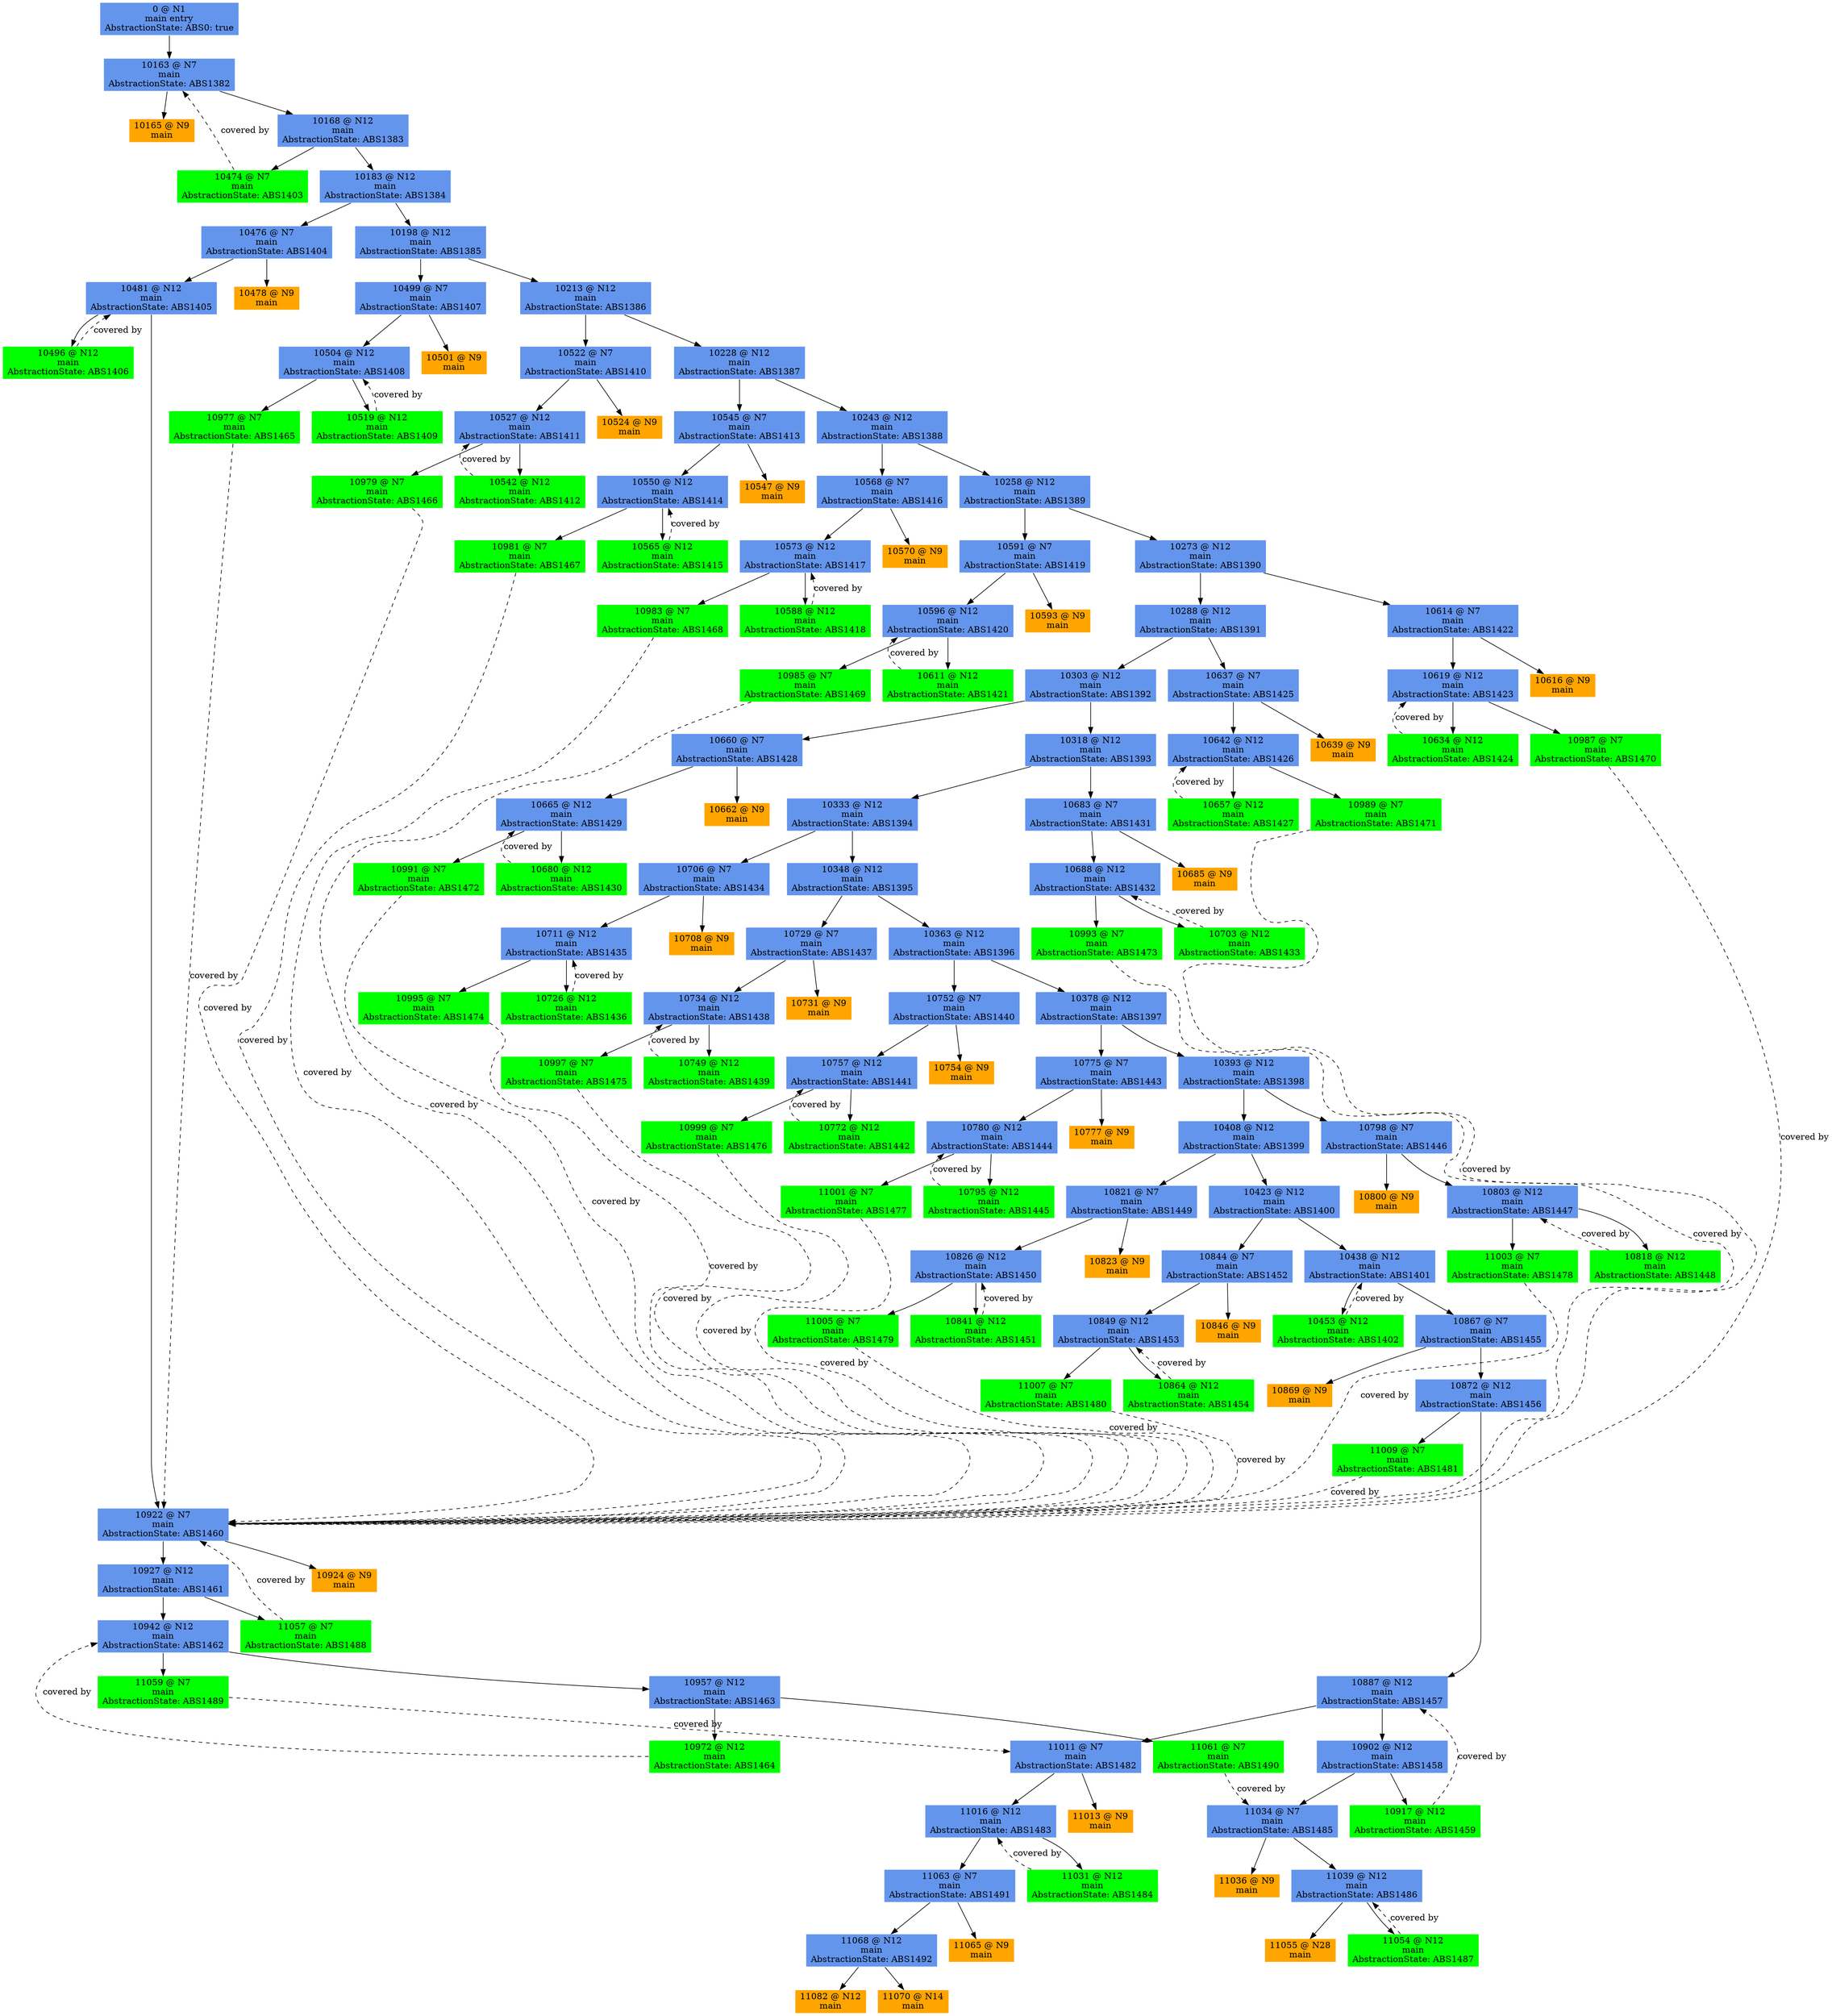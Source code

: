 digraph ARG {
node [style="filled" shape="box" color="white"]
0 [fillcolor="cornflowerblue" label="0 @ N1\nmain entry\nAbstractionState: ABS0: true\n" id="0"]
10163 [fillcolor="cornflowerblue" label="10163 @ N7\nmain\nAbstractionState: ABS1382\n" id="10163"]
10165 [fillcolor="orange" label="10165 @ N9\nmain\n" id="10165"]
10168 [fillcolor="cornflowerblue" label="10168 @ N12\nmain\nAbstractionState: ABS1383\n" id="10168"]
10474 [fillcolor="green" label="10474 @ N7\nmain\nAbstractionState: ABS1403\n" id="10474"]
10183 [fillcolor="cornflowerblue" label="10183 @ N12\nmain\nAbstractionState: ABS1384\n" id="10183"]
10476 [fillcolor="cornflowerblue" label="10476 @ N7\nmain\nAbstractionState: ABS1404\n" id="10476"]
10481 [fillcolor="cornflowerblue" label="10481 @ N12\nmain\nAbstractionState: ABS1405\n" id="10481"]
10496 [fillcolor="green" label="10496 @ N12\nmain\nAbstractionState: ABS1406\n" id="10496"]
10922 [fillcolor="cornflowerblue" label="10922 @ N7\nmain\nAbstractionState: ABS1460\n" id="10922"]
10924 [fillcolor="orange" label="10924 @ N9\nmain\n" id="10924"]
10927 [fillcolor="cornflowerblue" label="10927 @ N12\nmain\nAbstractionState: ABS1461\n" id="10927"]
11057 [fillcolor="green" label="11057 @ N7\nmain\nAbstractionState: ABS1488\n" id="11057"]
10942 [fillcolor="cornflowerblue" label="10942 @ N12\nmain\nAbstractionState: ABS1462\n" id="10942"]
10957 [fillcolor="cornflowerblue" label="10957 @ N12\nmain\nAbstractionState: ABS1463\n" id="10957"]
11061 [fillcolor="green" label="11061 @ N7\nmain\nAbstractionState: ABS1490\n" id="11061"]
10972 [fillcolor="green" label="10972 @ N12\nmain\nAbstractionState: ABS1464\n" id="10972"]
11059 [fillcolor="green" label="11059 @ N7\nmain\nAbstractionState: ABS1489\n" id="11059"]
10478 [fillcolor="orange" label="10478 @ N9\nmain\n" id="10478"]
10198 [fillcolor="cornflowerblue" label="10198 @ N12\nmain\nAbstractionState: ABS1385\n" id="10198"]
10499 [fillcolor="cornflowerblue" label="10499 @ N7\nmain\nAbstractionState: ABS1407\n" id="10499"]
10501 [fillcolor="orange" label="10501 @ N9\nmain\n" id="10501"]
10504 [fillcolor="cornflowerblue" label="10504 @ N12\nmain\nAbstractionState: ABS1408\n" id="10504"]
10977 [fillcolor="green" label="10977 @ N7\nmain\nAbstractionState: ABS1465\n" id="10977"]
10519 [fillcolor="green" label="10519 @ N12\nmain\nAbstractionState: ABS1409\n" id="10519"]
10213 [fillcolor="cornflowerblue" label="10213 @ N12\nmain\nAbstractionState: ABS1386\n" id="10213"]
10228 [fillcolor="cornflowerblue" label="10228 @ N12\nmain\nAbstractionState: ABS1387\n" id="10228"]
10545 [fillcolor="cornflowerblue" label="10545 @ N7\nmain\nAbstractionState: ABS1413\n" id="10545"]
10547 [fillcolor="orange" label="10547 @ N9\nmain\n" id="10547"]
10550 [fillcolor="cornflowerblue" label="10550 @ N12\nmain\nAbstractionState: ABS1414\n" id="10550"]
10565 [fillcolor="green" label="10565 @ N12\nmain\nAbstractionState: ABS1415\n" id="10565"]
10981 [fillcolor="green" label="10981 @ N7\nmain\nAbstractionState: ABS1467\n" id="10981"]
10243 [fillcolor="cornflowerblue" label="10243 @ N12\nmain\nAbstractionState: ABS1388\n" id="10243"]
10258 [fillcolor="cornflowerblue" label="10258 @ N12\nmain\nAbstractionState: ABS1389\n" id="10258"]
10591 [fillcolor="cornflowerblue" label="10591 @ N7\nmain\nAbstractionState: ABS1419\n" id="10591"]
10593 [fillcolor="orange" label="10593 @ N9\nmain\n" id="10593"]
10596 [fillcolor="cornflowerblue" label="10596 @ N12\nmain\nAbstractionState: ABS1420\n" id="10596"]
10985 [fillcolor="green" label="10985 @ N7\nmain\nAbstractionState: ABS1469\n" id="10985"]
10611 [fillcolor="green" label="10611 @ N12\nmain\nAbstractionState: ABS1421\n" id="10611"]
10273 [fillcolor="cornflowerblue" label="10273 @ N12\nmain\nAbstractionState: ABS1390\n" id="10273"]
10614 [fillcolor="cornflowerblue" label="10614 @ N7\nmain\nAbstractionState: ABS1422\n" id="10614"]
10619 [fillcolor="cornflowerblue" label="10619 @ N12\nmain\nAbstractionState: ABS1423\n" id="10619"]
10987 [fillcolor="green" label="10987 @ N7\nmain\nAbstractionState: ABS1470\n" id="10987"]
10634 [fillcolor="green" label="10634 @ N12\nmain\nAbstractionState: ABS1424\n" id="10634"]
10616 [fillcolor="orange" label="10616 @ N9\nmain\n" id="10616"]
10288 [fillcolor="cornflowerblue" label="10288 @ N12\nmain\nAbstractionState: ABS1391\n" id="10288"]
10303 [fillcolor="cornflowerblue" label="10303 @ N12\nmain\nAbstractionState: ABS1392\n" id="10303"]
10660 [fillcolor="cornflowerblue" label="10660 @ N7\nmain\nAbstractionState: ABS1428\n" id="10660"]
10665 [fillcolor="cornflowerblue" label="10665 @ N12\nmain\nAbstractionState: ABS1429\n" id="10665"]
10991 [fillcolor="green" label="10991 @ N7\nmain\nAbstractionState: ABS1472\n" id="10991"]
10680 [fillcolor="green" label="10680 @ N12\nmain\nAbstractionState: ABS1430\n" id="10680"]
10662 [fillcolor="orange" label="10662 @ N9\nmain\n" id="10662"]
10318 [fillcolor="cornflowerblue" label="10318 @ N12\nmain\nAbstractionState: ABS1393\n" id="10318"]
10683 [fillcolor="cornflowerblue" label="10683 @ N7\nmain\nAbstractionState: ABS1431\n" id="10683"]
10688 [fillcolor="cornflowerblue" label="10688 @ N12\nmain\nAbstractionState: ABS1432\n" id="10688"]
10993 [fillcolor="green" label="10993 @ N7\nmain\nAbstractionState: ABS1473\n" id="10993"]
10703 [fillcolor="green" label="10703 @ N12\nmain\nAbstractionState: ABS1433\n" id="10703"]
10685 [fillcolor="orange" label="10685 @ N9\nmain\n" id="10685"]
10333 [fillcolor="cornflowerblue" label="10333 @ N12\nmain\nAbstractionState: ABS1394\n" id="10333"]
10706 [fillcolor="cornflowerblue" label="10706 @ N7\nmain\nAbstractionState: ABS1434\n" id="10706"]
10711 [fillcolor="cornflowerblue" label="10711 @ N12\nmain\nAbstractionState: ABS1435\n" id="10711"]
10726 [fillcolor="green" label="10726 @ N12\nmain\nAbstractionState: ABS1436\n" id="10726"]
10995 [fillcolor="green" label="10995 @ N7\nmain\nAbstractionState: ABS1474\n" id="10995"]
10708 [fillcolor="orange" label="10708 @ N9\nmain\n" id="10708"]
10348 [fillcolor="cornflowerblue" label="10348 @ N12\nmain\nAbstractionState: ABS1395\n" id="10348"]
10729 [fillcolor="cornflowerblue" label="10729 @ N7\nmain\nAbstractionState: ABS1437\n" id="10729"]
10731 [fillcolor="orange" label="10731 @ N9\nmain\n" id="10731"]
10734 [fillcolor="cornflowerblue" label="10734 @ N12\nmain\nAbstractionState: ABS1438\n" id="10734"]
10997 [fillcolor="green" label="10997 @ N7\nmain\nAbstractionState: ABS1475\n" id="10997"]
10749 [fillcolor="green" label="10749 @ N12\nmain\nAbstractionState: ABS1439\n" id="10749"]
10363 [fillcolor="cornflowerblue" label="10363 @ N12\nmain\nAbstractionState: ABS1396\n" id="10363"]
10378 [fillcolor="cornflowerblue" label="10378 @ N12\nmain\nAbstractionState: ABS1397\n" id="10378"]
10775 [fillcolor="cornflowerblue" label="10775 @ N7\nmain\nAbstractionState: ABS1443\n" id="10775"]
10780 [fillcolor="cornflowerblue" label="10780 @ N12\nmain\nAbstractionState: ABS1444\n" id="10780"]
11001 [fillcolor="green" label="11001 @ N7\nmain\nAbstractionState: ABS1477\n" id="11001"]
10795 [fillcolor="green" label="10795 @ N12\nmain\nAbstractionState: ABS1445\n" id="10795"]
10777 [fillcolor="orange" label="10777 @ N9\nmain\n" id="10777"]
10393 [fillcolor="cornflowerblue" label="10393 @ N12\nmain\nAbstractionState: ABS1398\n" id="10393"]
10798 [fillcolor="cornflowerblue" label="10798 @ N7\nmain\nAbstractionState: ABS1446\n" id="10798"]
10800 [fillcolor="orange" label="10800 @ N9\nmain\n" id="10800"]
10803 [fillcolor="cornflowerblue" label="10803 @ N12\nmain\nAbstractionState: ABS1447\n" id="10803"]
10818 [fillcolor="green" label="10818 @ N12\nmain\nAbstractionState: ABS1448\n" id="10818"]
11003 [fillcolor="green" label="11003 @ N7\nmain\nAbstractionState: ABS1478\n" id="11003"]
10408 [fillcolor="cornflowerblue" label="10408 @ N12\nmain\nAbstractionState: ABS1399\n" id="10408"]
10821 [fillcolor="cornflowerblue" label="10821 @ N7\nmain\nAbstractionState: ABS1449\n" id="10821"]
10826 [fillcolor="cornflowerblue" label="10826 @ N12\nmain\nAbstractionState: ABS1450\n" id="10826"]
10841 [fillcolor="green" label="10841 @ N12\nmain\nAbstractionState: ABS1451\n" id="10841"]
11005 [fillcolor="green" label="11005 @ N7\nmain\nAbstractionState: ABS1479\n" id="11005"]
10823 [fillcolor="orange" label="10823 @ N9\nmain\n" id="10823"]
10423 [fillcolor="cornflowerblue" label="10423 @ N12\nmain\nAbstractionState: ABS1400\n" id="10423"]
10844 [fillcolor="cornflowerblue" label="10844 @ N7\nmain\nAbstractionState: ABS1452\n" id="10844"]
10846 [fillcolor="orange" label="10846 @ N9\nmain\n" id="10846"]
10849 [fillcolor="cornflowerblue" label="10849 @ N12\nmain\nAbstractionState: ABS1453\n" id="10849"]
10864 [fillcolor="green" label="10864 @ N12\nmain\nAbstractionState: ABS1454\n" id="10864"]
11007 [fillcolor="green" label="11007 @ N7\nmain\nAbstractionState: ABS1480\n" id="11007"]
10438 [fillcolor="cornflowerblue" label="10438 @ N12\nmain\nAbstractionState: ABS1401\n" id="10438"]
10453 [fillcolor="green" label="10453 @ N12\nmain\nAbstractionState: ABS1402\n" id="10453"]
10867 [fillcolor="cornflowerblue" label="10867 @ N7\nmain\nAbstractionState: ABS1455\n" id="10867"]
10869 [fillcolor="orange" label="10869 @ N9\nmain\n" id="10869"]
10872 [fillcolor="cornflowerblue" label="10872 @ N12\nmain\nAbstractionState: ABS1456\n" id="10872"]
11009 [fillcolor="green" label="11009 @ N7\nmain\nAbstractionState: ABS1481\n" id="11009"]
10887 [fillcolor="cornflowerblue" label="10887 @ N12\nmain\nAbstractionState: ABS1457\n" id="10887"]
11011 [fillcolor="cornflowerblue" label="11011 @ N7\nmain\nAbstractionState: ABS1482\n" id="11011"]
11013 [fillcolor="orange" label="11013 @ N9\nmain\n" id="11013"]
11016 [fillcolor="cornflowerblue" label="11016 @ N12\nmain\nAbstractionState: ABS1483\n" id="11016"]
11063 [fillcolor="cornflowerblue" label="11063 @ N7\nmain\nAbstractionState: ABS1491\n" id="11063"]
11068 [fillcolor="cornflowerblue" label="11068 @ N12\nmain\nAbstractionState: ABS1492\n" id="11068"]
11082 [fillcolor="orange" label="11082 @ N12\nmain\n" id="11082"]
11070 [fillcolor="orange" label="11070 @ N14\nmain\n" id="11070"]
11065 [fillcolor="orange" label="11065 @ N9\nmain\n" id="11065"]
11031 [fillcolor="green" label="11031 @ N12\nmain\nAbstractionState: ABS1484\n" id="11031"]
10902 [fillcolor="cornflowerblue" label="10902 @ N12\nmain\nAbstractionState: ABS1458\n" id="10902"]
11034 [fillcolor="cornflowerblue" label="11034 @ N7\nmain\nAbstractionState: ABS1485\n" id="11034"]
11039 [fillcolor="cornflowerblue" label="11039 @ N12\nmain\nAbstractionState: ABS1486\n" id="11039"]
11055 [fillcolor="orange" label="11055 @ N28\nmain\n" id="11055"]
11054 [fillcolor="green" label="11054 @ N12\nmain\nAbstractionState: ABS1487\n" id="11054"]
11036 [fillcolor="orange" label="11036 @ N9\nmain\n" id="11036"]
10917 [fillcolor="green" label="10917 @ N12\nmain\nAbstractionState: ABS1459\n" id="10917"]
10752 [fillcolor="cornflowerblue" label="10752 @ N7\nmain\nAbstractionState: ABS1440\n" id="10752"]
10757 [fillcolor="cornflowerblue" label="10757 @ N12\nmain\nAbstractionState: ABS1441\n" id="10757"]
10772 [fillcolor="green" label="10772 @ N12\nmain\nAbstractionState: ABS1442\n" id="10772"]
10999 [fillcolor="green" label="10999 @ N7\nmain\nAbstractionState: ABS1476\n" id="10999"]
10754 [fillcolor="orange" label="10754 @ N9\nmain\n" id="10754"]
10637 [fillcolor="cornflowerblue" label="10637 @ N7\nmain\nAbstractionState: ABS1425\n" id="10637"]
10642 [fillcolor="cornflowerblue" label="10642 @ N12\nmain\nAbstractionState: ABS1426\n" id="10642"]
10657 [fillcolor="green" label="10657 @ N12\nmain\nAbstractionState: ABS1427\n" id="10657"]
10989 [fillcolor="green" label="10989 @ N7\nmain\nAbstractionState: ABS1471\n" id="10989"]
10639 [fillcolor="orange" label="10639 @ N9\nmain\n" id="10639"]
10568 [fillcolor="cornflowerblue" label="10568 @ N7\nmain\nAbstractionState: ABS1416\n" id="10568"]
10573 [fillcolor="cornflowerblue" label="10573 @ N12\nmain\nAbstractionState: ABS1417\n" id="10573"]
10983 [fillcolor="green" label="10983 @ N7\nmain\nAbstractionState: ABS1468\n" id="10983"]
10588 [fillcolor="green" label="10588 @ N12\nmain\nAbstractionState: ABS1418\n" id="10588"]
10570 [fillcolor="orange" label="10570 @ N9\nmain\n" id="10570"]
10522 [fillcolor="cornflowerblue" label="10522 @ N7\nmain\nAbstractionState: ABS1410\n" id="10522"]
10524 [fillcolor="orange" label="10524 @ N9\nmain\n" id="10524"]
10527 [fillcolor="cornflowerblue" label="10527 @ N12\nmain\nAbstractionState: ABS1411\n" id="10527"]
10979 [fillcolor="green" label="10979 @ N7\nmain\nAbstractionState: ABS1466\n" id="10979"]
10542 [fillcolor="green" label="10542 @ N12\nmain\nAbstractionState: ABS1412\n" id="10542"]
0 -> 10163 []
10474 -> 10163 [style="dashed" weight="0" label="covered by"]
10163 -> 10168 []
10163 -> 10165 []
10168 -> 10183 []
10168 -> 10474 []
10183 -> 10198 []
10183 -> 10476 []
10476 -> 10478 []
10476 -> 10481 []
10496 -> 10481 [style="dashed" weight="0" label="covered by"]
10481 -> 10922 []
10481 -> 10496 []
10977 -> 10922 [style="dashed" weight="0" label="covered by"]
10979 -> 10922 [style="dashed" weight="0" label="covered by"]
10981 -> 10922 [style="dashed" weight="0" label="covered by"]
10983 -> 10922 [style="dashed" weight="0" label="covered by"]
10985 -> 10922 [style="dashed" weight="0" label="covered by"]
10987 -> 10922 [style="dashed" weight="0" label="covered by"]
10989 -> 10922 [style="dashed" weight="0" label="covered by"]
10991 -> 10922 [style="dashed" weight="0" label="covered by"]
10993 -> 10922 [style="dashed" weight="0" label="covered by"]
10995 -> 10922 [style="dashed" weight="0" label="covered by"]
10997 -> 10922 [style="dashed" weight="0" label="covered by"]
10999 -> 10922 [style="dashed" weight="0" label="covered by"]
11001 -> 10922 [style="dashed" weight="0" label="covered by"]
11003 -> 10922 [style="dashed" weight="0" label="covered by"]
11005 -> 10922 [style="dashed" weight="0" label="covered by"]
11007 -> 10922 [style="dashed" weight="0" label="covered by"]
11009 -> 10922 [style="dashed" weight="0" label="covered by"]
11057 -> 10922 [style="dashed" weight="0" label="covered by"]
10922 -> 10927 []
10922 -> 10924 []
10927 -> 10942 []
10927 -> 11057 []
10972 -> 10942 [style="dashed" weight="0" label="covered by"]
10942 -> 11059 []
10942 -> 10957 []
10957 -> 10972 []
10957 -> 11061 []
10198 -> 10213 []
10198 -> 10499 []
10499 -> 10504 []
10499 -> 10501 []
10519 -> 10504 [style="dashed" weight="0" label="covered by"]
10504 -> 10519 []
10504 -> 10977 []
10213 -> 10522 []
10213 -> 10228 []
10228 -> 10243 []
10228 -> 10545 []
10545 -> 10550 []
10545 -> 10547 []
10565 -> 10550 [style="dashed" weight="0" label="covered by"]
10550 -> 10981 []
10550 -> 10565 []
10243 -> 10568 []
10243 -> 10258 []
10258 -> 10273 []
10258 -> 10591 []
10591 -> 10596 []
10591 -> 10593 []
10611 -> 10596 [style="dashed" weight="0" label="covered by"]
10596 -> 10611 []
10596 -> 10985 []
10273 -> 10288 []
10273 -> 10614 []
10614 -> 10616 []
10614 -> 10619 []
10634 -> 10619 [style="dashed" weight="0" label="covered by"]
10619 -> 10634 []
10619 -> 10987 []
10288 -> 10637 []
10288 -> 10303 []
10303 -> 10318 []
10303 -> 10660 []
10660 -> 10662 []
10660 -> 10665 []
10680 -> 10665 [style="dashed" weight="0" label="covered by"]
10665 -> 10680 []
10665 -> 10991 []
10318 -> 10333 []
10318 -> 10683 []
10683 -> 10685 []
10683 -> 10688 []
10703 -> 10688 [style="dashed" weight="0" label="covered by"]
10688 -> 10703 []
10688 -> 10993 []
10333 -> 10348 []
10333 -> 10706 []
10706 -> 10708 []
10706 -> 10711 []
10726 -> 10711 [style="dashed" weight="0" label="covered by"]
10711 -> 10995 []
10711 -> 10726 []
10348 -> 10363 []
10348 -> 10729 []
10729 -> 10734 []
10729 -> 10731 []
10749 -> 10734 [style="dashed" weight="0" label="covered by"]
10734 -> 10749 []
10734 -> 10997 []
10363 -> 10752 []
10363 -> 10378 []
10378 -> 10393 []
10378 -> 10775 []
10775 -> 10777 []
10775 -> 10780 []
10795 -> 10780 [style="dashed" weight="0" label="covered by"]
10780 -> 10795 []
10780 -> 11001 []
10393 -> 10408 []
10393 -> 10798 []
10798 -> 10803 []
10798 -> 10800 []
10818 -> 10803 [style="dashed" weight="0" label="covered by"]
10803 -> 11003 []
10803 -> 10818 []
10408 -> 10423 []
10408 -> 10821 []
10821 -> 10823 []
10821 -> 10826 []
10841 -> 10826 [style="dashed" weight="0" label="covered by"]
10826 -> 11005 []
10826 -> 10841 []
10423 -> 10438 []
10423 -> 10844 []
10844 -> 10849 []
10844 -> 10846 []
10864 -> 10849 [style="dashed" weight="0" label="covered by"]
10849 -> 11007 []
10849 -> 10864 []
10453 -> 10438 [style="dashed" weight="0" label="covered by"]
10438 -> 10867 []
10438 -> 10453 []
10867 -> 10872 []
10867 -> 10869 []
10872 -> 10887 []
10872 -> 11009 []
10917 -> 10887 [style="dashed" weight="0" label="covered by"]
10887 -> 10902 []
10887 -> 11011 []
11059 -> 11011 [style="dashed" weight="0" label="covered by"]
11011 -> 11016 []
11011 -> 11013 []
11031 -> 11016 [style="dashed" weight="0" label="covered by"]
11016 -> 11031 []
11016 -> 11063 []
11063 -> 11065 []
11063 -> 11068 []
11068 -> 11070 []
11068 -> 11082 []
10902 -> 10917 []
10902 -> 11034 []
11061 -> 11034 [style="dashed" weight="0" label="covered by"]
11034 -> 11036 []
11034 -> 11039 []
11054 -> 11039 [style="dashed" weight="0" label="covered by"]
11039 -> 11054 []
11039 -> 11055 []
10752 -> 10754 []
10752 -> 10757 []
10772 -> 10757 [style="dashed" weight="0" label="covered by"]
10757 -> 10999 []
10757 -> 10772 []
10637 -> 10639 []
10637 -> 10642 []
10657 -> 10642 [style="dashed" weight="0" label="covered by"]
10642 -> 10989 []
10642 -> 10657 []
10568 -> 10570 []
10568 -> 10573 []
10588 -> 10573 [style="dashed" weight="0" label="covered by"]
10573 -> 10588 []
10573 -> 10983 []
10522 -> 10527 []
10522 -> 10524 []
10542 -> 10527 [style="dashed" weight="0" label="covered by"]
10527 -> 10542 []
10527 -> 10979 []
}
